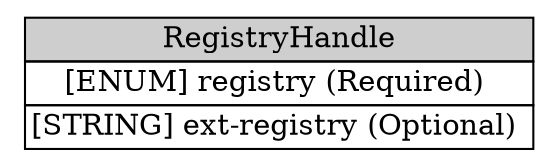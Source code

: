 digraph RegistryHandle {
	graph [rankdir=LR];
	node [label="\N"];
	graph [bb="0,0,252,68"];
	RegistryHandle [label=<<table BORDER="0" CELLBORDER="1" CELLSPACING="0"> <tr > <td BGCOLOR="#CECECE" HREF="#" TITLE="The RegistryHandle class represents a handle into an Internet registry or community-specific database. The handle is specified in the element content and the type attribute specifies the database. ">RegistryHandle</td> </tr>" %<tr><td HREF="#" TITLE="The database to which the handle belongs.  The default value is &#39;local&#39;.  The possible values are:">[ENUM] registry (Required) </td></tr>%<tr><td HREF="#" TITLE="A means by which to extend the registry attribute.  See Section 5.1.">[STRING] ext-registry (Optional) </td></tr>%</table>>, shape=plaintext, pos="126,34", width="3.5", height="0.95833"];
}
